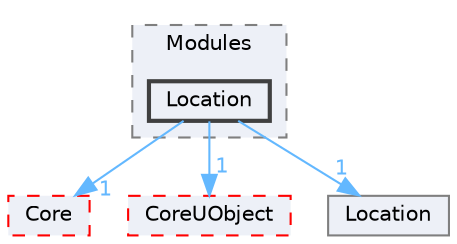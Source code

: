 digraph "Location"
{
 // INTERACTIVE_SVG=YES
 // LATEX_PDF_SIZE
  bgcolor="transparent";
  edge [fontname=Helvetica,fontsize=10,labelfontname=Helvetica,labelfontsize=10];
  node [fontname=Helvetica,fontsize=10,shape=box,height=0.2,width=0.4];
  compound=true
  subgraph clusterdir_842fd3bc8832dba1da63e095483a1f52 {
    graph [ bgcolor="#edf0f7", pencolor="grey50", label="Modules", fontname=Helvetica,fontsize=10 style="filled,dashed", URL="dir_842fd3bc8832dba1da63e095483a1f52.html",tooltip=""]
  dir_b175faaaf18662a944d4d3f8592a4e4f [label="Location", fillcolor="#edf0f7", color="grey25", style="filled,bold", URL="dir_b175faaaf18662a944d4d3f8592a4e4f.html",tooltip=""];
  }
  dir_0e6cddcc9caa1238c7f3774224afaa45 [label="Core", fillcolor="#edf0f7", color="red", style="filled,dashed", URL="dir_0e6cddcc9caa1238c7f3774224afaa45.html",tooltip=""];
  dir_4c499e5e32e2b4479ad7e552df73eeae [label="CoreUObject", fillcolor="#edf0f7", color="red", style="filled,dashed", URL="dir_4c499e5e32e2b4479ad7e552df73eeae.html",tooltip=""];
  dir_4ca4431153b7dacae0e8518ab4e0e0df [label="Location", fillcolor="#edf0f7", color="grey50", style="filled", URL="dir_4ca4431153b7dacae0e8518ab4e0e0df.html",tooltip=""];
  dir_b175faaaf18662a944d4d3f8592a4e4f->dir_0e6cddcc9caa1238c7f3774224afaa45 [headlabel="1", labeldistance=1.5 headhref="dir_000582_000266.html" href="dir_000582_000266.html" color="steelblue1" fontcolor="steelblue1"];
  dir_b175faaaf18662a944d4d3f8592a4e4f->dir_4c499e5e32e2b4479ad7e552df73eeae [headlabel="1", labeldistance=1.5 headhref="dir_000582_000268.html" href="dir_000582_000268.html" color="steelblue1" fontcolor="steelblue1"];
  dir_b175faaaf18662a944d4d3f8592a4e4f->dir_4ca4431153b7dacae0e8518ab4e0e0df [headlabel="1", labeldistance=1.5 headhref="dir_000582_000581.html" href="dir_000582_000581.html" color="steelblue1" fontcolor="steelblue1"];
}

